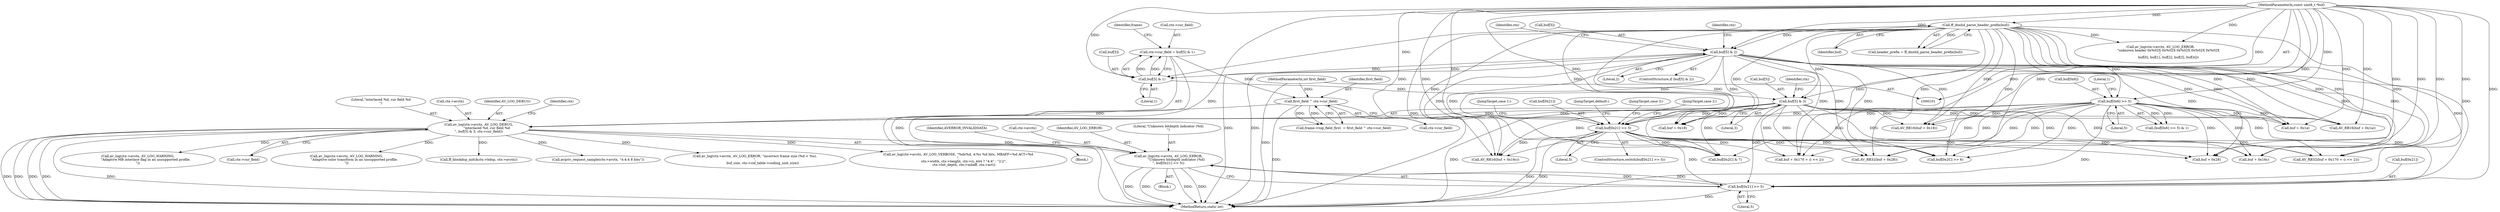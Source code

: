 digraph "0_FFmpeg_296debd213bd6dce7647cedd34eb64e5b94cdc92@pointer" {
"1000266" [label="(Call,av_log(ctx->avctx, AV_LOG_ERROR,\n               \"Unknown bitdepth indicator (%d)\n\", buf[0x21] >> 5))"];
"1000195" [label="(Call,av_log(ctx->avctx, AV_LOG_DEBUG,\n               \"interlaced %d, cur field %d\n\", buf[5] & 3, ctx->cur_field))"];
"1000201" [label="(Call,buf[5] & 3)"];
"1000135" [label="(Call,ff_dnxhd_parse_header_prefix(buf))"];
"1000104" [label="(MethodParameterIn,const uint8_t *buf)"];
"1000176" [label="(Call,buf[5] & 1)"];
"1000166" [label="(Call,buf[5] & 2)"];
"1000190" [label="(Call,first_field ^ ctx->cur_field)"];
"1000106" [label="(MethodParameterIn,int first_field)"];
"1000172" [label="(Call,ctx->cur_field = buf[5] & 1)"];
"1000272" [label="(Call,buf[0x21] >> 5)"];
"1000244" [label="(Call,buf[0x21] >> 5)"];
"1000221" [label="(Call,buf[0x6] >> 5)"];
"1000281" [label="(Call,AV_RB32(buf + 0x28))"];
"1000244" [label="(Call,buf[0x21] >> 5)"];
"1000226" [label="(Literal,1)"];
"1000249" [label="(Block,)"];
"1000195" [label="(Call,av_log(ctx->avctx, AV_LOG_DEBUG,\n               \"interlaced %d, cur field %d\n\", buf[5] & 3, ctx->cur_field))"];
"1000180" [label="(Literal,1)"];
"1000272" [label="(Call,buf[0x21] >> 5)"];
"1000618" [label="(Call,AV_RB16(buf + 0x16c))"];
"1000863" [label="(MethodReturn,static int)"];
"1000142" [label="(Call,av_log(ctx->avctx, AV_LOG_ERROR,\n               \"unknown header 0x%02X 0x%02X 0x%02X 0x%02X 0x%02X\n\",\n               buf[0], buf[1], buf[2], buf[3], buf[4]))"];
"1000205" [label="(Literal,3)"];
"1000282" [label="(Call,buf + 0x28)"];
"1000200" [label="(Literal,\"interlaced %d, cur field %d\n\")"];
"1000183" [label="(Identifier,frame)"];
"1000316" [label="(Call,av_log(ctx->avctx, AV_LOG_WARNING,\n               \"Adaptive MB interlace flag in an unsupported profile.\n\"))"];
"1000273" [label="(Call,buf[0x21])"];
"1000265" [label="(JumpTarget,default:)"];
"1000173" [label="(Call,ctx->cur_field)"];
"1000186" [label="(Call,frame->top_field_first  = first_field ^ ctx->cur_field)"];
"1000136" [label="(Identifier,buf)"];
"1000267" [label="(Call,ctx->avctx)"];
"1000170" [label="(Literal,2)"];
"1000135" [label="(Call,ff_dnxhd_parse_header_prefix(buf))"];
"1000176" [label="(Call,buf[5] & 1)"];
"1000266" [label="(Call,av_log(ctx->avctx, AV_LOG_ERROR,\n               \"Unknown bitdepth indicator (%d)\n\", buf[0x21] >> 5))"];
"1000619" [label="(Call,buf + 0x16c)"];
"1000270" [label="(Identifier,AV_LOG_ERROR)"];
"1000172" [label="(Call,ctx->cur_field = buf[5] & 1)"];
"1000177" [label="(Call,buf[5])"];
"1000206" [label="(Call,ctx->cur_field)"];
"1000192" [label="(Call,ctx->cur_field)"];
"1000351" [label="(Call,av_log(ctx->avctx, AV_LOG_WARNING,\n               \"Adaptive color transform in an unsupported profile.\n\"))"];
"1000239" [label="(Call,AV_RB16(buf + 0x1a))"];
"1000807" [label="(Call,buf + 0x170 + (i << 2))"];
"1000232" [label="(Call,buf + 0x18)"];
"1000174" [label="(Identifier,ctx)"];
"1000106" [label="(MethodParameterIn,int first_field)"];
"1000240" [label="(Call,buf + 0x1a)"];
"1000165" [label="(ControlStructure,if (buf[5] & 2))"];
"1000222" [label="(Call,buf[0x6])"];
"1000260" [label="(JumpTarget,case 3:)"];
"1000378" [label="(Call,avpriv_request_sample(ctx->avctx, \"4:4:4 8 bits\"))"];
"1000133" [label="(Call,header_prefix = ff_dnxhd_parse_header_prefix(buf))"];
"1000202" [label="(Call,buf[5])"];
"1000221" [label="(Call,buf[0x6] >> 5)"];
"1000220" [label="(Call,(buf[0x6] >> 5) & 1)"];
"1000589" [label="(Call,av_log(ctx->avctx, AV_LOG_ERROR, \"incorrect frame size (%d < %u).\n\",\n               buf_size, ctx->cid_table->coding_unit_size))"];
"1000104" [label="(MethodParameterIn,const uint8_t *buf)"];
"1000806" [label="(Call,AV_RB32(buf + 0x170 + (i << 2)))"];
"1000271" [label="(Literal,\"Unknown bitdepth indicator (%d)\n\")"];
"1000326" [label="(Call,buf[0x2C] & 7)"];
"1000276" [label="(Literal,5)"];
"1000643" [label="(Call,av_log(ctx->avctx, AV_LOG_VERBOSE, \"%dx%d, 4:%s %d bits, MBAFF=%d ACT=%d\n\",\n           ctx->width, ctx->height, ctx->is_444 ? \"4:4\" : \"2:2\",\n           ctx->bit_depth, ctx->mbaff, ctx->act))"];
"1000207" [label="(Identifier,ctx)"];
"1000196" [label="(Call,ctx->avctx)"];
"1000199" [label="(Identifier,AV_LOG_DEBUG)"];
"1000225" [label="(Literal,5)"];
"1000201" [label="(Call,buf[5] & 3)"];
"1000231" [label="(Call,AV_RB16(buf + 0x18))"];
"1000167" [label="(Call,buf[5])"];
"1000248" [label="(Literal,5)"];
"1000191" [label="(Identifier,first_field)"];
"1000171" [label="(Block,)"];
"1000278" [label="(Identifier,AVERROR_INVALIDDATA)"];
"1000255" [label="(JumpTarget,case 2:)"];
"1000166" [label="(Call,buf[5] & 2)"];
"1000250" [label="(JumpTarget,case 1:)"];
"1000245" [label="(Call,buf[0x21])"];
"1000499" [label="(Call,ff_blockdsp_init(&ctx->bdsp, ctx->avctx))"];
"1000243" [label="(ControlStructure,switch(buf[0x21] >> 5))"];
"1000218" [label="(Identifier,ctx)"];
"1000213" [label="(Identifier,ctx)"];
"1000190" [label="(Call,first_field ^ ctx->cur_field)"];
"1000362" [label="(Call,buf[0x2C] >> 6)"];
"1000266" -> "1000249"  [label="AST: "];
"1000266" -> "1000272"  [label="CFG: "];
"1000267" -> "1000266"  [label="AST: "];
"1000270" -> "1000266"  [label="AST: "];
"1000271" -> "1000266"  [label="AST: "];
"1000272" -> "1000266"  [label="AST: "];
"1000278" -> "1000266"  [label="CFG: "];
"1000266" -> "1000863"  [label="DDG: "];
"1000266" -> "1000863"  [label="DDG: "];
"1000266" -> "1000863"  [label="DDG: "];
"1000266" -> "1000863"  [label="DDG: "];
"1000195" -> "1000266"  [label="DDG: "];
"1000272" -> "1000266"  [label="DDG: "];
"1000272" -> "1000266"  [label="DDG: "];
"1000195" -> "1000171"  [label="AST: "];
"1000195" -> "1000206"  [label="CFG: "];
"1000196" -> "1000195"  [label="AST: "];
"1000199" -> "1000195"  [label="AST: "];
"1000200" -> "1000195"  [label="AST: "];
"1000201" -> "1000195"  [label="AST: "];
"1000206" -> "1000195"  [label="AST: "];
"1000218" -> "1000195"  [label="CFG: "];
"1000195" -> "1000863"  [label="DDG: "];
"1000195" -> "1000863"  [label="DDG: "];
"1000195" -> "1000863"  [label="DDG: "];
"1000195" -> "1000863"  [label="DDG: "];
"1000195" -> "1000863"  [label="DDG: "];
"1000201" -> "1000195"  [label="DDG: "];
"1000201" -> "1000195"  [label="DDG: "];
"1000190" -> "1000195"  [label="DDG: "];
"1000195" -> "1000316"  [label="DDG: "];
"1000195" -> "1000351"  [label="DDG: "];
"1000195" -> "1000378"  [label="DDG: "];
"1000195" -> "1000499"  [label="DDG: "];
"1000195" -> "1000589"  [label="DDG: "];
"1000195" -> "1000643"  [label="DDG: "];
"1000201" -> "1000205"  [label="CFG: "];
"1000202" -> "1000201"  [label="AST: "];
"1000205" -> "1000201"  [label="AST: "];
"1000207" -> "1000201"  [label="CFG: "];
"1000201" -> "1000863"  [label="DDG: "];
"1000135" -> "1000201"  [label="DDG: "];
"1000176" -> "1000201"  [label="DDG: "];
"1000104" -> "1000201"  [label="DDG: "];
"1000201" -> "1000231"  [label="DDG: "];
"1000201" -> "1000232"  [label="DDG: "];
"1000201" -> "1000239"  [label="DDG: "];
"1000201" -> "1000240"  [label="DDG: "];
"1000201" -> "1000244"  [label="DDG: "];
"1000201" -> "1000272"  [label="DDG: "];
"1000201" -> "1000281"  [label="DDG: "];
"1000201" -> "1000282"  [label="DDG: "];
"1000201" -> "1000326"  [label="DDG: "];
"1000201" -> "1000362"  [label="DDG: "];
"1000201" -> "1000618"  [label="DDG: "];
"1000201" -> "1000619"  [label="DDG: "];
"1000201" -> "1000806"  [label="DDG: "];
"1000201" -> "1000807"  [label="DDG: "];
"1000135" -> "1000133"  [label="AST: "];
"1000135" -> "1000136"  [label="CFG: "];
"1000136" -> "1000135"  [label="AST: "];
"1000133" -> "1000135"  [label="CFG: "];
"1000135" -> "1000863"  [label="DDG: "];
"1000135" -> "1000133"  [label="DDG: "];
"1000104" -> "1000135"  [label="DDG: "];
"1000135" -> "1000142"  [label="DDG: "];
"1000135" -> "1000166"  [label="DDG: "];
"1000135" -> "1000176"  [label="DDG: "];
"1000135" -> "1000221"  [label="DDG: "];
"1000135" -> "1000231"  [label="DDG: "];
"1000135" -> "1000232"  [label="DDG: "];
"1000135" -> "1000239"  [label="DDG: "];
"1000135" -> "1000240"  [label="DDG: "];
"1000135" -> "1000244"  [label="DDG: "];
"1000135" -> "1000272"  [label="DDG: "];
"1000135" -> "1000281"  [label="DDG: "];
"1000135" -> "1000282"  [label="DDG: "];
"1000135" -> "1000326"  [label="DDG: "];
"1000135" -> "1000362"  [label="DDG: "];
"1000135" -> "1000618"  [label="DDG: "];
"1000135" -> "1000619"  [label="DDG: "];
"1000135" -> "1000806"  [label="DDG: "];
"1000135" -> "1000807"  [label="DDG: "];
"1000104" -> "1000101"  [label="AST: "];
"1000104" -> "1000863"  [label="DDG: "];
"1000104" -> "1000142"  [label="DDG: "];
"1000104" -> "1000166"  [label="DDG: "];
"1000104" -> "1000176"  [label="DDG: "];
"1000104" -> "1000221"  [label="DDG: "];
"1000104" -> "1000231"  [label="DDG: "];
"1000104" -> "1000232"  [label="DDG: "];
"1000104" -> "1000239"  [label="DDG: "];
"1000104" -> "1000240"  [label="DDG: "];
"1000104" -> "1000244"  [label="DDG: "];
"1000104" -> "1000272"  [label="DDG: "];
"1000104" -> "1000281"  [label="DDG: "];
"1000104" -> "1000282"  [label="DDG: "];
"1000104" -> "1000326"  [label="DDG: "];
"1000104" -> "1000362"  [label="DDG: "];
"1000104" -> "1000618"  [label="DDG: "];
"1000104" -> "1000619"  [label="DDG: "];
"1000104" -> "1000806"  [label="DDG: "];
"1000104" -> "1000807"  [label="DDG: "];
"1000176" -> "1000172"  [label="AST: "];
"1000176" -> "1000180"  [label="CFG: "];
"1000177" -> "1000176"  [label="AST: "];
"1000180" -> "1000176"  [label="AST: "];
"1000172" -> "1000176"  [label="CFG: "];
"1000176" -> "1000172"  [label="DDG: "];
"1000176" -> "1000172"  [label="DDG: "];
"1000166" -> "1000176"  [label="DDG: "];
"1000166" -> "1000165"  [label="AST: "];
"1000166" -> "1000170"  [label="CFG: "];
"1000167" -> "1000166"  [label="AST: "];
"1000170" -> "1000166"  [label="AST: "];
"1000174" -> "1000166"  [label="CFG: "];
"1000213" -> "1000166"  [label="CFG: "];
"1000166" -> "1000863"  [label="DDG: "];
"1000166" -> "1000863"  [label="DDG: "];
"1000166" -> "1000231"  [label="DDG: "];
"1000166" -> "1000232"  [label="DDG: "];
"1000166" -> "1000239"  [label="DDG: "];
"1000166" -> "1000240"  [label="DDG: "];
"1000166" -> "1000244"  [label="DDG: "];
"1000166" -> "1000272"  [label="DDG: "];
"1000166" -> "1000281"  [label="DDG: "];
"1000166" -> "1000282"  [label="DDG: "];
"1000166" -> "1000326"  [label="DDG: "];
"1000166" -> "1000362"  [label="DDG: "];
"1000166" -> "1000618"  [label="DDG: "];
"1000166" -> "1000619"  [label="DDG: "];
"1000166" -> "1000806"  [label="DDG: "];
"1000166" -> "1000807"  [label="DDG: "];
"1000190" -> "1000186"  [label="AST: "];
"1000190" -> "1000192"  [label="CFG: "];
"1000191" -> "1000190"  [label="AST: "];
"1000192" -> "1000190"  [label="AST: "];
"1000186" -> "1000190"  [label="CFG: "];
"1000190" -> "1000863"  [label="DDG: "];
"1000190" -> "1000186"  [label="DDG: "];
"1000190" -> "1000186"  [label="DDG: "];
"1000106" -> "1000190"  [label="DDG: "];
"1000172" -> "1000190"  [label="DDG: "];
"1000106" -> "1000101"  [label="AST: "];
"1000106" -> "1000863"  [label="DDG: "];
"1000172" -> "1000171"  [label="AST: "];
"1000173" -> "1000172"  [label="AST: "];
"1000183" -> "1000172"  [label="CFG: "];
"1000172" -> "1000863"  [label="DDG: "];
"1000272" -> "1000276"  [label="CFG: "];
"1000273" -> "1000272"  [label="AST: "];
"1000276" -> "1000272"  [label="AST: "];
"1000272" -> "1000863"  [label="DDG: "];
"1000244" -> "1000272"  [label="DDG: "];
"1000221" -> "1000272"  [label="DDG: "];
"1000244" -> "1000243"  [label="AST: "];
"1000244" -> "1000248"  [label="CFG: "];
"1000245" -> "1000244"  [label="AST: "];
"1000248" -> "1000244"  [label="AST: "];
"1000250" -> "1000244"  [label="CFG: "];
"1000255" -> "1000244"  [label="CFG: "];
"1000260" -> "1000244"  [label="CFG: "];
"1000265" -> "1000244"  [label="CFG: "];
"1000244" -> "1000863"  [label="DDG: "];
"1000244" -> "1000863"  [label="DDG: "];
"1000221" -> "1000244"  [label="DDG: "];
"1000244" -> "1000281"  [label="DDG: "];
"1000244" -> "1000282"  [label="DDG: "];
"1000244" -> "1000326"  [label="DDG: "];
"1000244" -> "1000362"  [label="DDG: "];
"1000244" -> "1000618"  [label="DDG: "];
"1000244" -> "1000619"  [label="DDG: "];
"1000244" -> "1000806"  [label="DDG: "];
"1000244" -> "1000807"  [label="DDG: "];
"1000221" -> "1000220"  [label="AST: "];
"1000221" -> "1000225"  [label="CFG: "];
"1000222" -> "1000221"  [label="AST: "];
"1000225" -> "1000221"  [label="AST: "];
"1000226" -> "1000221"  [label="CFG: "];
"1000221" -> "1000863"  [label="DDG: "];
"1000221" -> "1000220"  [label="DDG: "];
"1000221" -> "1000220"  [label="DDG: "];
"1000221" -> "1000231"  [label="DDG: "];
"1000221" -> "1000232"  [label="DDG: "];
"1000221" -> "1000239"  [label="DDG: "];
"1000221" -> "1000240"  [label="DDG: "];
"1000221" -> "1000281"  [label="DDG: "];
"1000221" -> "1000282"  [label="DDG: "];
"1000221" -> "1000326"  [label="DDG: "];
"1000221" -> "1000362"  [label="DDG: "];
"1000221" -> "1000618"  [label="DDG: "];
"1000221" -> "1000619"  [label="DDG: "];
"1000221" -> "1000806"  [label="DDG: "];
"1000221" -> "1000807"  [label="DDG: "];
}
